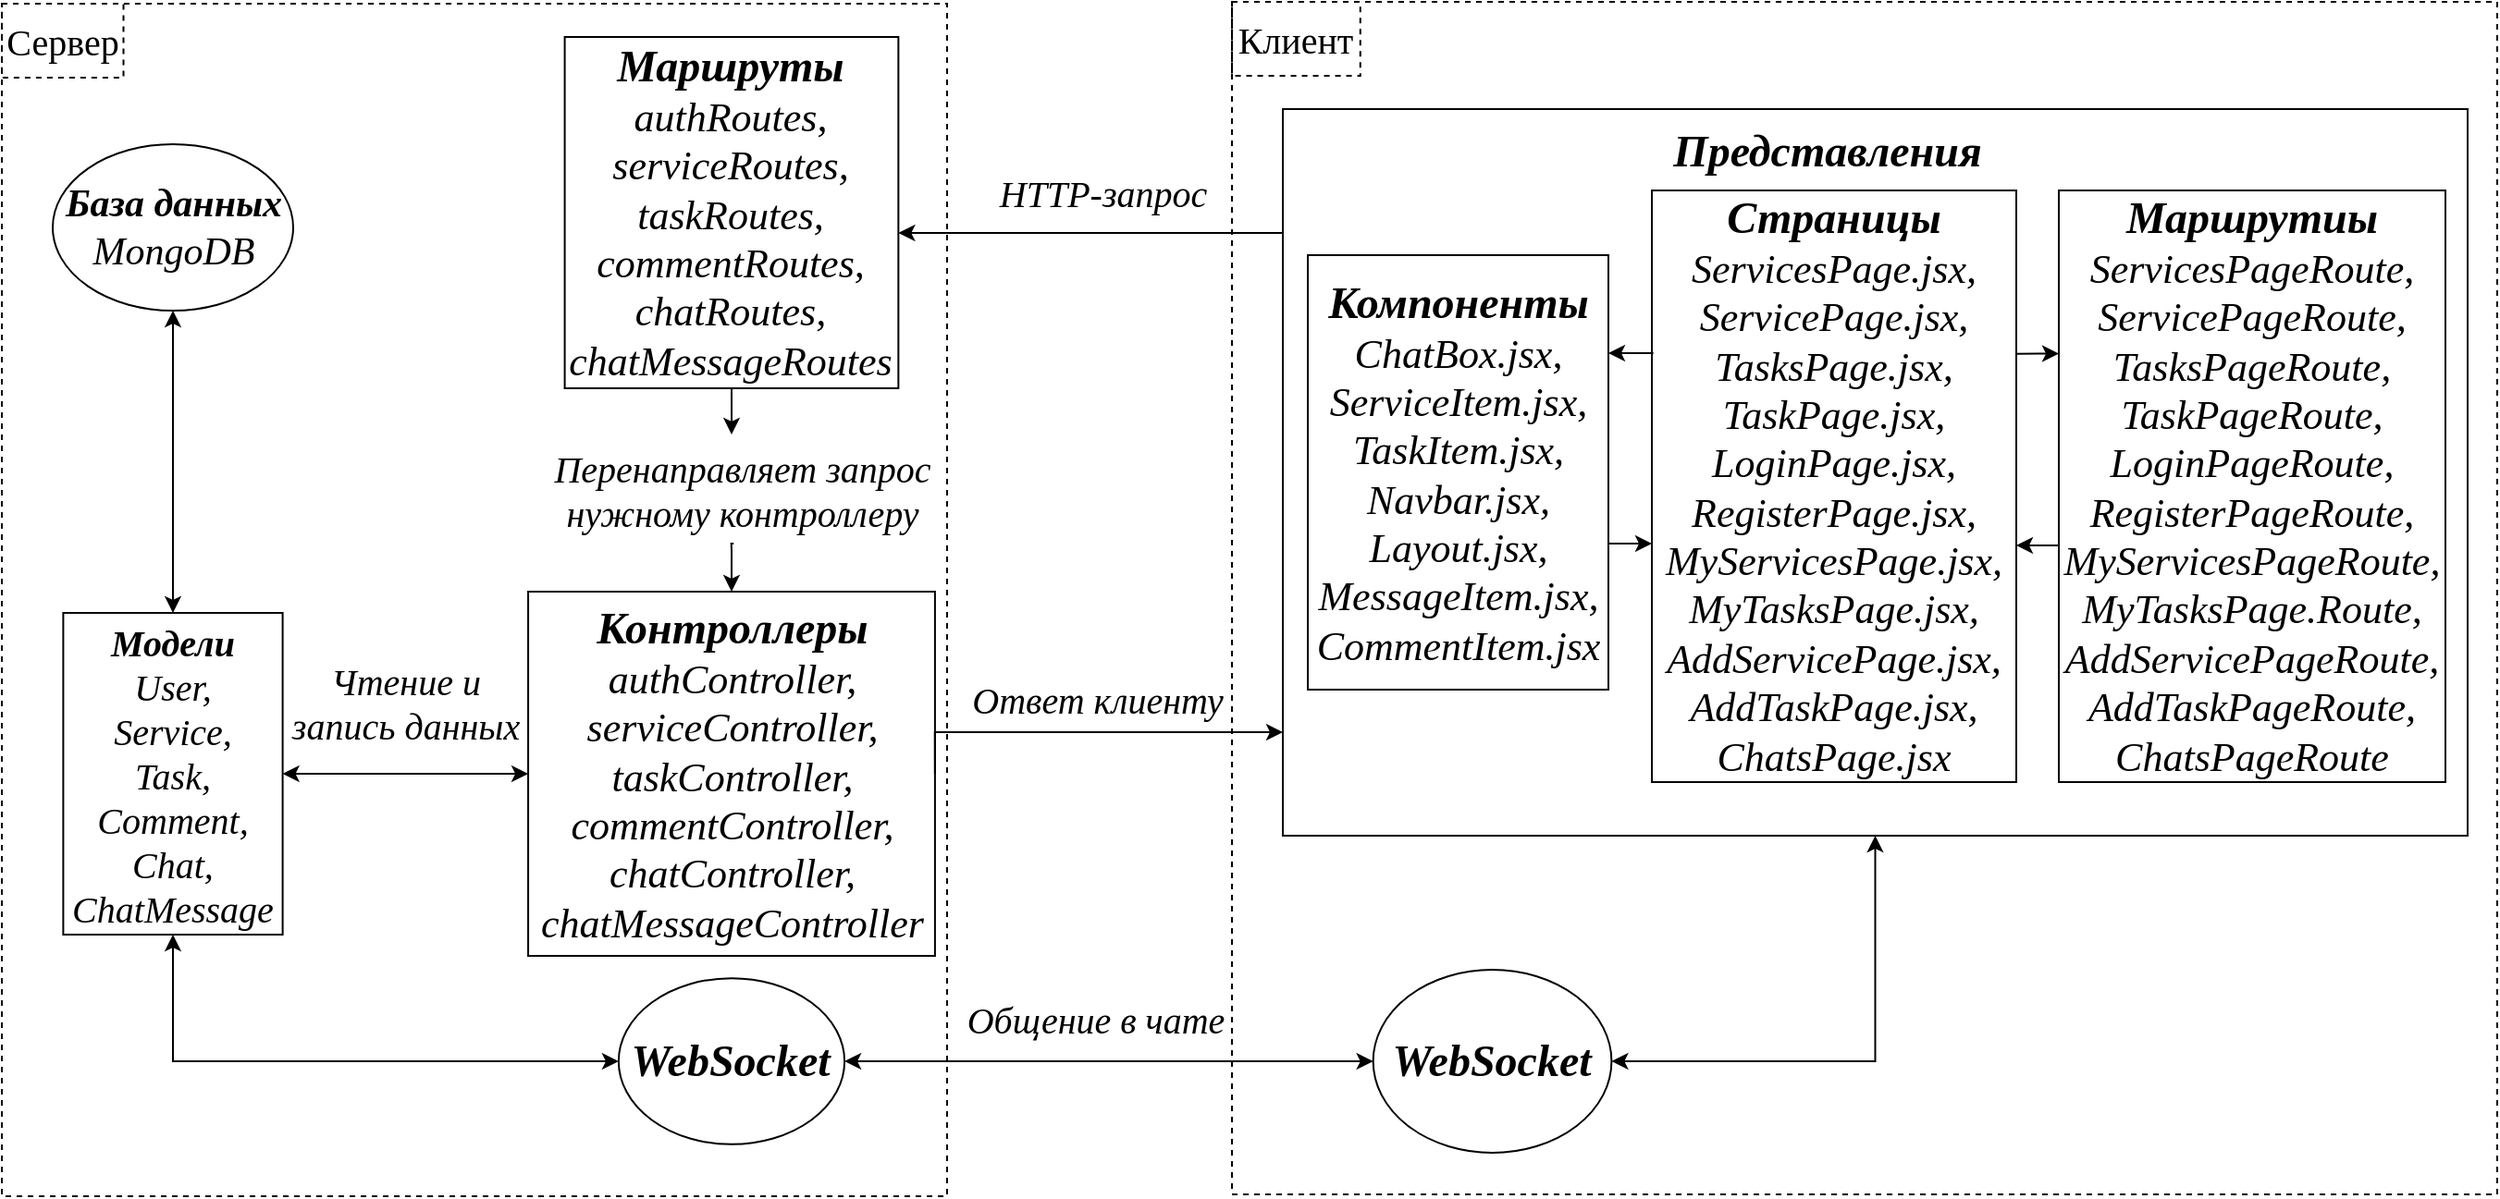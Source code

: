 <mxfile version="21.3.2" type="github">
  <diagram id="gd0Vs7x8epCB3-VAoTR1" name="Page-1">
    <mxGraphModel dx="1687" dy="832" grid="0" gridSize="10" guides="1" tooltips="1" connect="1" arrows="1" fold="1" page="1" pageScale="1" pageWidth="1600" pageHeight="1200" math="0" shadow="0">
      <root>
        <mxCell id="0" />
        <mxCell id="1" parent="0" />
        <mxCell id="WMORNFyjioY54AyHgMPo-43" value="" style="group;fontSize=20;" parent="1" vertex="1" connectable="0">
          <mxGeometry x="827" y="209" width="684" height="645" as="geometry" />
        </mxCell>
        <mxCell id="WMORNFyjioY54AyHgMPo-44" value="" style="rounded=0;whiteSpace=wrap;html=1;dashed=1;strokeWidth=1;fontFamily=GOST type A Regular;fontSource=https%3A%2F%2Fwebfonts.pro%2Flight-fonts%2F123-gost_type_a.html;movable=1;resizable=1;rotatable=1;deletable=1;editable=1;connectable=1;" parent="WMORNFyjioY54AyHgMPo-43" vertex="1">
          <mxGeometry width="684.0" height="645" as="geometry" />
        </mxCell>
        <mxCell id="WMORNFyjioY54AyHgMPo-45" value="Клиент" style="text;html=1;strokeColor=default;fillColor=none;align=center;verticalAlign=middle;whiteSpace=wrap;rounded=0;strokeWidth=1;fontFamily=GOST type A Regular;fontSource=https%3A%2F%2Fwebfonts.pro%2Flight-fonts%2F123-gost_type_a.html;dashed=1;movable=1;resizable=1;rotatable=1;deletable=1;editable=1;connectable=1;fontSize=20;" parent="WMORNFyjioY54AyHgMPo-43" vertex="1">
          <mxGeometry width="69.391" height="40" as="geometry" />
        </mxCell>
        <mxCell id="WMORNFyjioY54AyHgMPo-46" value="&lt;span style=&quot;font-size: 24px;&quot;&gt;&lt;b style=&quot;font-size: 24px;&quot;&gt;WebSocket&lt;/b&gt;&lt;br style=&quot;font-size: 24px;&quot;&gt;&lt;/span&gt;" style="ellipse;whiteSpace=wrap;html=1;fontSize=24;fontFamily=GOST type A Regular;fontSource=https%3A%2F%2Fwebfonts.pro%2Flight-fonts%2F123-gost_type_a.html;fontStyle=2" parent="WMORNFyjioY54AyHgMPo-43" vertex="1">
          <mxGeometry x="76.33" y="523.552" width="128.87" height="98.893" as="geometry" />
        </mxCell>
        <mxCell id="WMORNFyjioY54AyHgMPo-47" value="" style="group" parent="1" vertex="1" connectable="0">
          <mxGeometry x="162" y="210" width="511" height="645" as="geometry" />
        </mxCell>
        <mxCell id="WMORNFyjioY54AyHgMPo-48" value="" style="rounded=0;whiteSpace=wrap;html=1;dashed=1;strokeWidth=1;fontFamily=GOST type A Regular;fontSource=https%3A%2F%2Fwebfonts.pro%2Flight-fonts%2F123-gost_type_a.html;movable=1;resizable=1;rotatable=1;deletable=1;editable=1;connectable=1;" parent="WMORNFyjioY54AyHgMPo-47" vertex="1">
          <mxGeometry width="511" height="645" as="geometry" />
        </mxCell>
        <mxCell id="WMORNFyjioY54AyHgMPo-49" value="Сервер" style="text;html=1;strokeColor=default;fillColor=none;align=center;verticalAlign=middle;whiteSpace=wrap;rounded=0;strokeWidth=1;fontFamily=GOST type A Regular;fontSource=https%3A%2F%2Fwebfonts.pro%2Flight-fonts%2F123-gost_type_a.html;dashed=1;movable=1;resizable=1;rotatable=1;deletable=1;editable=1;connectable=1;fontSize=20;" parent="WMORNFyjioY54AyHgMPo-47" vertex="1">
          <mxGeometry width="65.754" height="39.938" as="geometry" />
        </mxCell>
        <mxCell id="WMORNFyjioY54AyHgMPo-50" value="&lt;span style=&quot;font-size: 24px;&quot;&gt;&lt;b style=&quot;font-size: 24px;&quot;&gt;WebSocket&lt;/b&gt;&lt;br style=&quot;font-size: 24px;&quot;&gt;&lt;/span&gt;" style="ellipse;whiteSpace=wrap;html=1;fontSize=24;fontFamily=GOST type A Regular;fontSource=https%3A%2F%2Fwebfonts.pro%2Flight-fonts%2F123-gost_type_a.html;fontStyle=2;movable=1;resizable=1;rotatable=1;deletable=1;editable=1;connectable=1;" parent="WMORNFyjioY54AyHgMPo-47" vertex="1">
          <mxGeometry x="333.433" y="527.064" width="122.114" height="89.861" as="geometry" />
        </mxCell>
        <mxCell id="WMORNFyjioY54AyHgMPo-61" value="Чтение и &lt;br&gt;запись данных" style="text;html=1;align=center;verticalAlign=middle;resizable=0;points=[];autosize=1;strokeColor=none;fillColor=none;fontFamily=GOST type A Regular;fontSource=https%3A%2F%2Fwebfonts.pro%2Flight-fonts%2F123-gost_type_a.html;fontStyle=2;fontSize=20;" parent="WMORNFyjioY54AyHgMPo-47" vertex="1">
          <mxGeometry x="147.608" y="348" width="141" height="60" as="geometry" />
        </mxCell>
        <mxCell id="WMORNFyjioY54AyHgMPo-59" value="&lt;font data-font-src=&quot;https://webfonts.pro/light-fonts/123-gost_type_a.html&quot; style=&quot;font-size: 24px;&quot;&gt;&lt;font style=&quot;font-size: 24px;&quot;&gt;&lt;b style=&quot;&quot;&gt;Контроллеры&lt;/b&gt;&lt;/font&gt;&lt;br style=&quot;&quot;&gt;&lt;/font&gt;&lt;font style=&quot;font-size: 22px;&quot;&gt;&lt;font data-font-src=&quot;https://webfonts.pro/light-fonts/123-gost_type_a.html&quot; style=&quot;font-size: 22px;&quot;&gt;authController,&lt;br style=&quot;&quot;&gt;serviceController,&lt;br style=&quot;&quot;&gt;taskController,&lt;br style=&quot;&quot;&gt;commentController,&lt;br style=&quot;&quot;&gt;chatController,&lt;br style=&quot;&quot;&gt;chatMessageController&lt;/font&gt;&lt;span style=&quot;font-size: 18px;&quot;&gt;&lt;br style=&quot;font-size: 18px;&quot;&gt;&lt;/span&gt;&lt;/font&gt;" style="rounded=0;whiteSpace=wrap;html=1;fontFamily=GOST type A Regular;fontSource=https%3A%2F%2Fwebfonts.pro%2Flight-fonts%2F123-gost_type_a.html;fontStyle=2;fontSize=18;" parent="WMORNFyjioY54AyHgMPo-47" vertex="1">
          <mxGeometry x="284.529" y="318" width="219.918" height="197" as="geometry" />
        </mxCell>
        <mxCell id="WMORNFyjioY54AyHgMPo-62" value="Перенаправляет запрос &lt;br style=&quot;font-size: 20px;&quot;&gt;нужному контроллеру" style="text;html=1;align=center;verticalAlign=middle;resizable=0;points=[];autosize=1;strokeColor=none;fillColor=none;fontSize=20;fontFamily=GOST type A Regular;fontStyle=2;fontSource=https%3A%2F%2Fwebfonts.pro%2Flight-fonts%2F123-gost_type_a.html;" parent="WMORNFyjioY54AyHgMPo-47" vertex="1">
          <mxGeometry x="288.611" y="233" width="222" height="60" as="geometry" />
        </mxCell>
        <mxCell id="WMORNFyjioY54AyHgMPo-57" style="edgeStyle=orthogonalEdgeStyle;rounded=0;orthogonalLoop=1;jettySize=auto;html=1;exitX=0.5;exitY=0;exitDx=0;exitDy=0;fontFamily=GOST type A Regular;fontSource=https%3A%2F%2Fwebfonts.pro%2Flight-fonts%2F123-gost_type_a.html;fontSize=14;startArrow=classic;startFill=1;endArrow=none;endFill=0;fontStyle=2;entryX=0.482;entryY=0.983;entryDx=0;entryDy=0;entryPerimeter=0;" parent="WMORNFyjioY54AyHgMPo-47" source="WMORNFyjioY54AyHgMPo-59" target="WMORNFyjioY54AyHgMPo-62" edge="1">
          <mxGeometry relative="1" as="geometry">
            <Array as="points">
              <mxPoint x="394.369" y="296" />
              <mxPoint x="394.369" y="296" />
            </Array>
          </mxGeometry>
        </mxCell>
        <mxCell id="WMORNFyjioY54AyHgMPo-53" value="&lt;font style=&quot;font-size: 20px;&quot;&gt;&lt;span style=&quot;font-size: 20px;&quot;&gt;&lt;b style=&quot;font-size: 20px;&quot;&gt;Модели&lt;/b&gt;&lt;/span&gt;&lt;/font&gt;&lt;br style=&quot;font-size: 20px;&quot;&gt;&lt;font style=&quot;font-size: 20px;&quot;&gt;&lt;span style=&quot;font-size: 20px;&quot;&gt;User,&lt;br style=&quot;font-size: 20px;&quot;&gt;Service,&lt;br style=&quot;font-size: 20px;&quot;&gt;Task,&lt;br style=&quot;font-size: 20px;&quot;&gt;Comment,&lt;br style=&quot;font-size: 20px;&quot;&gt;Chat,&lt;br style=&quot;font-size: 20px;&quot;&gt;ChatMessage&lt;br style=&quot;font-size: 20px;&quot;&gt;&lt;/span&gt;&lt;/font&gt;" style="rounded=0;whiteSpace=wrap;html=1;fontFamily=GOST type A Regular;fontSource=https%3A%2F%2Fwebfonts.pro%2Flight-fonts%2F123-gost_type_a.html;fontStyle=2;fontSize=20;" parent="WMORNFyjioY54AyHgMPo-47" vertex="1">
          <mxGeometry x="33.193" y="329.5" width="118.607" height="174" as="geometry" />
        </mxCell>
        <mxCell id="WMORNFyjioY54AyHgMPo-52" style="edgeStyle=orthogonalEdgeStyle;rounded=0;orthogonalLoop=1;jettySize=auto;html=1;exitX=1;exitY=0.5;exitDx=0;exitDy=0;endArrow=classic;endFill=1;startArrow=classic;startFill=1;fontFamily=GOST type A Regular;fontSource=https%3A%2F%2Fwebfonts.pro%2Flight-fonts%2F123-gost_type_a.html;fontStyle=2" parent="WMORNFyjioY54AyHgMPo-47" source="WMORNFyjioY54AyHgMPo-53" target="WMORNFyjioY54AyHgMPo-59" edge="1">
          <mxGeometry relative="1" as="geometry">
            <Array as="points" />
          </mxGeometry>
        </mxCell>
        <mxCell id="WMORNFyjioY54AyHgMPo-84" style="edgeStyle=orthogonalEdgeStyle;rounded=0;orthogonalLoop=1;jettySize=auto;html=1;entryX=0.5;entryY=1;entryDx=0;entryDy=0;fontFamily=GOST type A Regular;fontSource=https%3A%2F%2Fwebfonts.pro%2Flight-fonts%2F123-gost_type_a.html;fontSize=24;startArrow=classic;startFill=1;endArrow=classic;endFill=1;" parent="WMORNFyjioY54AyHgMPo-47" source="WMORNFyjioY54AyHgMPo-50" target="WMORNFyjioY54AyHgMPo-53" edge="1">
          <mxGeometry relative="1" as="geometry" />
        </mxCell>
        <mxCell id="WMORNFyjioY54AyHgMPo-56" value="&lt;font style=&quot;font-size: 24px;&quot;&gt;&lt;b style=&quot;&quot;&gt;Маршруты&lt;/b&gt;&lt;br style=&quot;&quot;&gt;&lt;/font&gt;&lt;font style=&quot;font-size: 22px;&quot;&gt;&lt;span style=&quot;&quot;&gt;authRoutes,&lt;br&gt;serviceRoutes,&lt;br&gt;taskRoutes,&lt;br&gt;commentRoutes,&lt;br&gt;chatRoutes,&lt;br&gt;chatMessageRoutes&lt;br&gt;&lt;/span&gt;&lt;/font&gt;" style="rounded=0;whiteSpace=wrap;html=1;fontFamily=GOST type A Regular;fontSource=https%3A%2F%2Fwebfonts.pro%2Flight-fonts%2F123-gost_type_a.html;fontStyle=2" parent="WMORNFyjioY54AyHgMPo-47" vertex="1">
          <mxGeometry x="304.297" y="18" width="180.382" height="190" as="geometry" />
        </mxCell>
        <mxCell id="WMORNFyjioY54AyHgMPo-55" style="edgeStyle=orthogonalEdgeStyle;rounded=0;orthogonalLoop=1;jettySize=auto;html=1;exitX=0.5;exitY=1;exitDx=0;exitDy=0;fontFamily=GOST type A Regular;fontSource=https%3A%2F%2Fwebfonts.pro%2Flight-fonts%2F123-gost_type_a.html;fontSize=14;startArrow=none;startFill=0;endArrow=classic;endFill=1;fontStyle=2;" parent="WMORNFyjioY54AyHgMPo-47" source="WMORNFyjioY54AyHgMPo-56" target="WMORNFyjioY54AyHgMPo-62" edge="1">
          <mxGeometry relative="1" as="geometry">
            <Array as="points">
              <mxPoint x="394.369" y="216" />
              <mxPoint x="394.369" y="216" />
            </Array>
          </mxGeometry>
        </mxCell>
        <mxCell id="WMORNFyjioY54AyHgMPo-51" value="&lt;span style=&quot;font-size: 21px;&quot;&gt;&lt;b style=&quot;font-size: 21px;&quot;&gt;База данных&lt;/b&gt;&lt;br style=&quot;font-size: 21px;&quot;&gt;MongoDB&lt;br style=&quot;font-size: 21px;&quot;&gt;&lt;/span&gt;" style="ellipse;whiteSpace=wrap;html=1;fontSize=21;fontFamily=GOST type A Regular;fontSource=https%3A%2F%2Fwebfonts.pro%2Flight-fonts%2F123-gost_type_a.html;fontStyle=2" parent="1" vertex="1">
          <mxGeometry x="189.5" y="286" width="130" height="90" as="geometry" />
        </mxCell>
        <mxCell id="WMORNFyjioY54AyHgMPo-54" style="edgeStyle=orthogonalEdgeStyle;rounded=0;orthogonalLoop=1;jettySize=auto;html=1;exitX=0.5;exitY=0;exitDx=0;exitDy=0;entryX=0.5;entryY=1;entryDx=0;entryDy=0;fontFamily=GOST type A Regular;fontSource=https%3A%2F%2Fwebfonts.pro%2Flight-fonts%2F123-gost_type_a.html;startArrow=classic;startFill=1;endArrow=classic;endFill=1;fontStyle=2" parent="1" source="WMORNFyjioY54AyHgMPo-53" target="WMORNFyjioY54AyHgMPo-51" edge="1">
          <mxGeometry relative="1" as="geometry">
            <mxPoint x="192.5" y="578" as="sourcePoint" />
            <mxPoint x="76.5" y="578" as="targetPoint" />
          </mxGeometry>
        </mxCell>
        <mxCell id="WMORNFyjioY54AyHgMPo-58" style="edgeStyle=orthogonalEdgeStyle;rounded=0;orthogonalLoop=1;jettySize=auto;html=1;exitX=1;exitY=0.5;exitDx=0;exitDy=0;fontFamily=GOST type A Regular;fontSource=https%3A%2F%2Fwebfonts.pro%2Flight-fonts%2F123-gost_type_a.html;fontSize=14;startArrow=none;startFill=0;endArrow=classic;endFill=1;fontStyle=2" parent="1" source="WMORNFyjioY54AyHgMPo-59" target="WMORNFyjioY54AyHgMPo-60" edge="1">
          <mxGeometry relative="1" as="geometry">
            <mxPoint x="875.5" y="588" as="targetPoint" />
            <Array as="points">
              <mxPoint x="747" y="604" />
              <mxPoint x="747" y="604" />
            </Array>
          </mxGeometry>
        </mxCell>
        <mxCell id="WMORNFyjioY54AyHgMPo-60" value="" style="rounded=0;whiteSpace=wrap;html=1;fontFamily=GOST type A Regular;fontSource=https%3A%2F%2Fwebfonts.pro%2Flight-fonts%2F123-gost_type_a.html;fontStyle=2" parent="1" vertex="1">
          <mxGeometry x="854.5" y="267" width="640.5" height="393" as="geometry" />
        </mxCell>
        <mxCell id="WMORNFyjioY54AyHgMPo-63" value="HTTP-запрос" style="text;html=1;align=center;verticalAlign=middle;resizable=0;points=[];autosize=1;strokeColor=none;fillColor=none;fontSize=20;fontFamily=GOST type A Regular;fontSource=https%3A%2F%2Fwebfonts.pro%2Flight-fonts%2F123-gost_type_a.html;fontStyle=2" parent="1" vertex="1">
          <mxGeometry x="692" y="294" width="130" height="36" as="geometry" />
        </mxCell>
        <mxCell id="WMORNFyjioY54AyHgMPo-64" value="Ответ клиенту" style="text;html=1;align=center;verticalAlign=middle;resizable=0;points=[];autosize=1;strokeColor=none;fillColor=none;fontSize=20;fontFamily=GOST type A Regular;fontSource=https%3A%2F%2Fwebfonts.pro%2Flight-fonts%2F123-gost_type_a.html;fontStyle=2" parent="1" vertex="1">
          <mxGeometry x="677" y="568" width="154" height="36" as="geometry" />
        </mxCell>
        <mxCell id="WMORNFyjioY54AyHgMPo-65" style="edgeStyle=orthogonalEdgeStyle;rounded=0;orthogonalLoop=1;jettySize=auto;html=1;fontFamily=GOST type A Regular;fontSource=https%3A%2F%2Fwebfonts.pro%2Flight-fonts%2F123-gost_type_a.html;fontSize=14;startArrow=classic;startFill=1;endArrow=none;endFill=0;fontStyle=2" parent="1" source="WMORNFyjioY54AyHgMPo-56" target="WMORNFyjioY54AyHgMPo-60" edge="1">
          <mxGeometry relative="1" as="geometry">
            <mxPoint x="875.5" y="337.29" as="targetPoint" />
            <mxPoint x="629.5" y="337.29" as="sourcePoint" />
            <Array as="points">
              <mxPoint x="801.5" y="334" />
              <mxPoint x="801.5" y="334" />
            </Array>
          </mxGeometry>
        </mxCell>
        <mxCell id="WMORNFyjioY54AyHgMPo-66" value="&lt;font style=&quot;font-size: 24px;&quot;&gt;&lt;font style=&quot;font-size: 24px;&quot;&gt;&lt;b style=&quot;&quot;&gt;&lt;i style=&quot;&quot;&gt;Страницы&lt;/i&gt;&lt;/b&gt;&lt;/font&gt;&lt;br style=&quot;font-style: italic;&quot;&gt;&lt;/font&gt;&lt;font style=&quot;font-style: italic; font-size: 22px;&quot;&gt;&lt;span style=&quot;&quot;&gt;ServicesPage.jsx,&lt;br&gt;ServicePage.jsx,&lt;br&gt;&lt;/span&gt;&lt;span style=&quot;&quot;&gt;TasksPage.jsx,&lt;br&gt;TaskPage.jsx,&lt;br&gt;LoginPage.jsx,&lt;br&gt;&lt;/span&gt;&lt;span style=&quot;&quot;&gt;RegisterPage.jsx,&lt;/span&gt;&lt;span style=&quot;&quot;&gt;&lt;br&gt;&lt;/span&gt;&lt;span style=&quot;&quot;&gt;MyServicesPage.jsx,&lt;br&gt;&lt;/span&gt;&lt;span style=&quot;&quot;&gt;MyTasksPage.jsx,&lt;br&gt;AddServicePage.jsx,&lt;br&gt;&lt;/span&gt;&lt;span style=&quot;&quot;&gt;AddTaskPage.jsx,&lt;br&gt;ChatsPage.jsx&lt;/span&gt;&lt;/font&gt;" style="rounded=0;whiteSpace=wrap;html=1;strokeColor=default;strokeWidth=1;fontFamily=GOST type A Regular;fontSource=https%3A%2F%2Fwebfonts.pro%2Flight-fonts%2F123-gost_type_a.html;" parent="1" vertex="1">
          <mxGeometry x="1054" y="311" width="197" height="320" as="geometry" />
        </mxCell>
        <mxCell id="WMORNFyjioY54AyHgMPo-67" value="&lt;b style=&quot;font-size: 24px; font-style: italic;&quot;&gt;Представления&lt;/b&gt;" style="text;html=1;strokeColor=none;fillColor=none;align=center;verticalAlign=middle;whiteSpace=wrap;rounded=0;strokeWidth=1;fontFamily=GOST type A Regular;fontSource=https%3A%2F%2Fwebfonts.pro%2Flight-fonts%2F123-gost_type_a.html;fontSize=24;" parent="1" vertex="1">
          <mxGeometry x="1118.5" y="275" width="60" height="30" as="geometry" />
        </mxCell>
        <mxCell id="WMORNFyjioY54AyHgMPo-68" value="&lt;font style=&quot;font-size: 22px;&quot;&gt;&lt;font style=&quot;font-size: 24px;&quot;&gt;&lt;font style=&quot;font-size: 24px;&quot;&gt;&lt;b style=&quot;&quot;&gt;&lt;i style=&quot;&quot;&gt;Компоненты&lt;/i&gt;&lt;/b&gt;&lt;/font&gt;&lt;br style=&quot;font-style: italic;&quot;&gt;&lt;/font&gt;&lt;font style=&quot;font-style: italic; font-size: 22px;&quot;&gt;ChatBox.jsx,&lt;br&gt;ServiceItem.jsx,&lt;br&gt;TaskItem.jsx,&lt;br&gt;Navbar.jsx,&lt;br&gt;Layout.jsx,&lt;br&gt;MessageItem.jsx,&lt;br&gt;CommentItem.jsx&lt;/font&gt;&lt;/font&gt;" style="rounded=0;whiteSpace=wrap;html=1;strokeColor=default;strokeWidth=1;fontFamily=GOST type A Regular;fontSource=https%3A%2F%2Fwebfonts.pro%2Flight-fonts%2F123-gost_type_a.html;" parent="1" vertex="1">
          <mxGeometry x="868" y="346" width="162.5" height="235" as="geometry" />
        </mxCell>
        <mxCell id="WMORNFyjioY54AyHgMPo-69" value="&lt;font size=&quot;1&quot;&gt;&lt;b style=&quot;&quot;&gt;&lt;i style=&quot;font-size: 24px;&quot;&gt;Маршрутиы&lt;/i&gt;&lt;/b&gt;&lt;/font&gt;&lt;br style=&quot;font-style: italic; font-size: 18px;&quot;&gt;&lt;font style=&quot;font-style: italic; font-size: 22px;&quot;&gt;&lt;span style=&quot;&quot;&gt;ServicesPage&lt;/span&gt;&lt;span style=&quot;&quot;&gt;Route&lt;/span&gt;&lt;span style=&quot;&quot;&gt;,&lt;br&gt;ServicePage&lt;/span&gt;&lt;span style=&quot;&quot;&gt;Route&lt;/span&gt;&lt;span style=&quot;&quot;&gt;,&lt;br&gt;&lt;/span&gt;&lt;span style=&quot;&quot;&gt;TasksPage&lt;/span&gt;&lt;span style=&quot;&quot;&gt;Route&lt;/span&gt;&lt;span style=&quot;&quot;&gt;,&lt;br&gt;TaskPage&lt;/span&gt;&lt;span style=&quot;&quot;&gt;Route&lt;/span&gt;&lt;span style=&quot;&quot;&gt;,&lt;br&gt;LoginPage&lt;/span&gt;&lt;span style=&quot;&quot;&gt;Route&lt;/span&gt;&lt;span style=&quot;&quot;&gt;,&lt;br&gt;&lt;/span&gt;&lt;span style=&quot;&quot;&gt;RegisterPage&lt;/span&gt;&lt;span style=&quot;&quot;&gt;Route&lt;/span&gt;&lt;span style=&quot;&quot;&gt;,&lt;/span&gt;&lt;span style=&quot;&quot;&gt;&lt;br&gt;&lt;/span&gt;&lt;span style=&quot;&quot;&gt;MyServicesPage&lt;/span&gt;&lt;span style=&quot;&quot;&gt;Route,&lt;/span&gt;&lt;span style=&quot;&quot;&gt;&lt;br&gt;&lt;/span&gt;&lt;span style=&quot;&quot;&gt;MyTasksPage.&lt;/span&gt;&lt;span style=&quot;&quot;&gt;Route&lt;/span&gt;&lt;span style=&quot;&quot;&gt;,&lt;br&gt;AddServicePage&lt;/span&gt;&lt;span style=&quot;&quot;&gt;Route&lt;/span&gt;&lt;span style=&quot;&quot;&gt;,&lt;br&gt;&lt;/span&gt;&lt;span style=&quot;&quot;&gt;AddTaskPage&lt;/span&gt;&lt;span style=&quot;&quot;&gt;Route,&lt;/span&gt;&lt;span style=&quot;&quot;&gt;&lt;br&gt;ChatsPageRoute&lt;/span&gt;&lt;br&gt;&lt;/font&gt;" style="rounded=0;whiteSpace=wrap;html=1;strokeColor=default;strokeWidth=1;fontFamily=GOST type A Regular;fontSource=https%3A%2F%2Fwebfonts.pro%2Flight-fonts%2F123-gost_type_a.html;" parent="1" vertex="1">
          <mxGeometry x="1274" y="311" width="209" height="320" as="geometry" />
        </mxCell>
        <mxCell id="WMORNFyjioY54AyHgMPo-70" style="edgeStyle=orthogonalEdgeStyle;rounded=0;orthogonalLoop=1;jettySize=auto;html=1;fontFamily=GOST type A Regular;fontSource=https%3A%2F%2Fwebfonts.pro%2Flight-fonts%2F123-gost_type_a.html;fontSize=14;startArrow=classic;startFill=1;endArrow=none;endFill=0;fontStyle=2;entryX=0.004;entryY=0.275;entryDx=0;entryDy=0;entryPerimeter=0;" parent="1" source="WMORNFyjioY54AyHgMPo-68" target="WMORNFyjioY54AyHgMPo-66" edge="1">
          <mxGeometry relative="1" as="geometry">
            <mxPoint x="1238.5" y="421.004" as="targetPoint" />
            <mxPoint x="992.5" y="421.0" as="sourcePoint" />
            <Array as="points">
              <mxPoint x="1043" y="399" />
              <mxPoint x="1043" y="399" />
            </Array>
          </mxGeometry>
        </mxCell>
        <mxCell id="WMORNFyjioY54AyHgMPo-71" style="edgeStyle=orthogonalEdgeStyle;rounded=0;orthogonalLoop=1;jettySize=auto;html=1;fontFamily=GOST type A Regular;fontSource=https%3A%2F%2Fwebfonts.pro%2Flight-fonts%2F123-gost_type_a.html;fontSize=14;startArrow=none;startFill=0;endArrow=classic;endFill=1;fontStyle=2;" parent="1" source="WMORNFyjioY54AyHgMPo-68" target="WMORNFyjioY54AyHgMPo-66" edge="1">
          <mxGeometry relative="1" as="geometry">
            <mxPoint x="1075.42" y="500" as="targetPoint" />
            <mxPoint x="992.5" y="500.37" as="sourcePoint" />
            <Array as="points">
              <mxPoint x="1040" y="502" />
              <mxPoint x="1040" y="502" />
            </Array>
          </mxGeometry>
        </mxCell>
        <mxCell id="WMORNFyjioY54AyHgMPo-72" style="edgeStyle=orthogonalEdgeStyle;rounded=0;orthogonalLoop=1;jettySize=auto;html=1;fontFamily=GOST type A Regular;fontSource=https%3A%2F%2Fwebfonts.pro%2Flight-fonts%2F123-gost_type_a.html;fontSize=14;startArrow=none;startFill=0;endArrow=classic;endFill=1;fontStyle=2;exitX=1;exitY=0.276;exitDx=0;exitDy=0;exitPerimeter=0;" parent="1" source="WMORNFyjioY54AyHgMPo-66" target="WMORNFyjioY54AyHgMPo-69" edge="1">
          <mxGeometry relative="1" as="geometry">
            <mxPoint x="1086.5" y="510" as="targetPoint" />
            <mxPoint x="1002.5" y="510" as="sourcePoint" />
            <Array as="points">
              <mxPoint x="1263" y="399" />
              <mxPoint x="1263" y="399" />
            </Array>
          </mxGeometry>
        </mxCell>
        <mxCell id="WMORNFyjioY54AyHgMPo-73" style="edgeStyle=orthogonalEdgeStyle;rounded=0;orthogonalLoop=1;jettySize=auto;html=1;fontFamily=GOST type A Regular;fontSource=https%3A%2F%2Fwebfonts.pro%2Flight-fonts%2F123-gost_type_a.html;fontSize=14;startArrow=none;startFill=0;endArrow=classic;endFill=1;fontStyle=2;" parent="1" source="WMORNFyjioY54AyHgMPo-69" target="WMORNFyjioY54AyHgMPo-66" edge="1">
          <mxGeometry relative="1" as="geometry">
            <mxPoint x="1086.5" y="510" as="targetPoint" />
            <mxPoint x="1002.5" y="510" as="sourcePoint" />
            <Array as="points">
              <mxPoint x="1270" y="503" />
              <mxPoint x="1270" y="503" />
            </Array>
          </mxGeometry>
        </mxCell>
        <mxCell id="WMORNFyjioY54AyHgMPo-74" style="edgeStyle=orthogonalEdgeStyle;rounded=0;orthogonalLoop=1;jettySize=auto;html=1;fontFamily=GOST type A Regular;fontSource=https%3A%2F%2Fwebfonts.pro%2Flight-fonts%2F123-gost_type_a.html;startArrow=classic;startFill=1;endArrow=classic;endFill=1;exitX=1;exitY=0.5;exitDx=0;exitDy=0;" parent="1" source="WMORNFyjioY54AyHgMPo-46" target="WMORNFyjioY54AyHgMPo-60" edge="1">
          <mxGeometry relative="1" as="geometry" />
        </mxCell>
        <mxCell id="WMORNFyjioY54AyHgMPo-75" style="edgeStyle=orthogonalEdgeStyle;rounded=0;orthogonalLoop=1;jettySize=auto;html=1;entryX=1;entryY=0.5;entryDx=0;entryDy=0;fontFamily=GOST type A Regular;fontSource=https%3A%2F%2Fwebfonts.pro%2Flight-fonts%2F123-gost_type_a.html;startArrow=classic;startFill=1;endArrow=classic;endFill=1;fontStyle=2" parent="1" source="WMORNFyjioY54AyHgMPo-46" target="WMORNFyjioY54AyHgMPo-50" edge="1">
          <mxGeometry relative="1" as="geometry">
            <mxPoint x="204.5" y="594" as="sourcePoint" />
            <mxPoint x="99.5" y="594" as="targetPoint" />
          </mxGeometry>
        </mxCell>
        <mxCell id="WMORNFyjioY54AyHgMPo-76" value="Общение в чате" style="text;html=1;align=center;verticalAlign=middle;resizable=0;points=[];autosize=1;strokeColor=none;fillColor=none;fontSize=20;fontFamily=GOST type A Regular;fontSource=https%3A%2F%2Fwebfonts.pro%2Flight-fonts%2F123-gost_type_a.html;fontStyle=2" parent="1" vertex="1">
          <mxGeometry x="674" y="741" width="157" height="36" as="geometry" />
        </mxCell>
      </root>
    </mxGraphModel>
  </diagram>
</mxfile>
